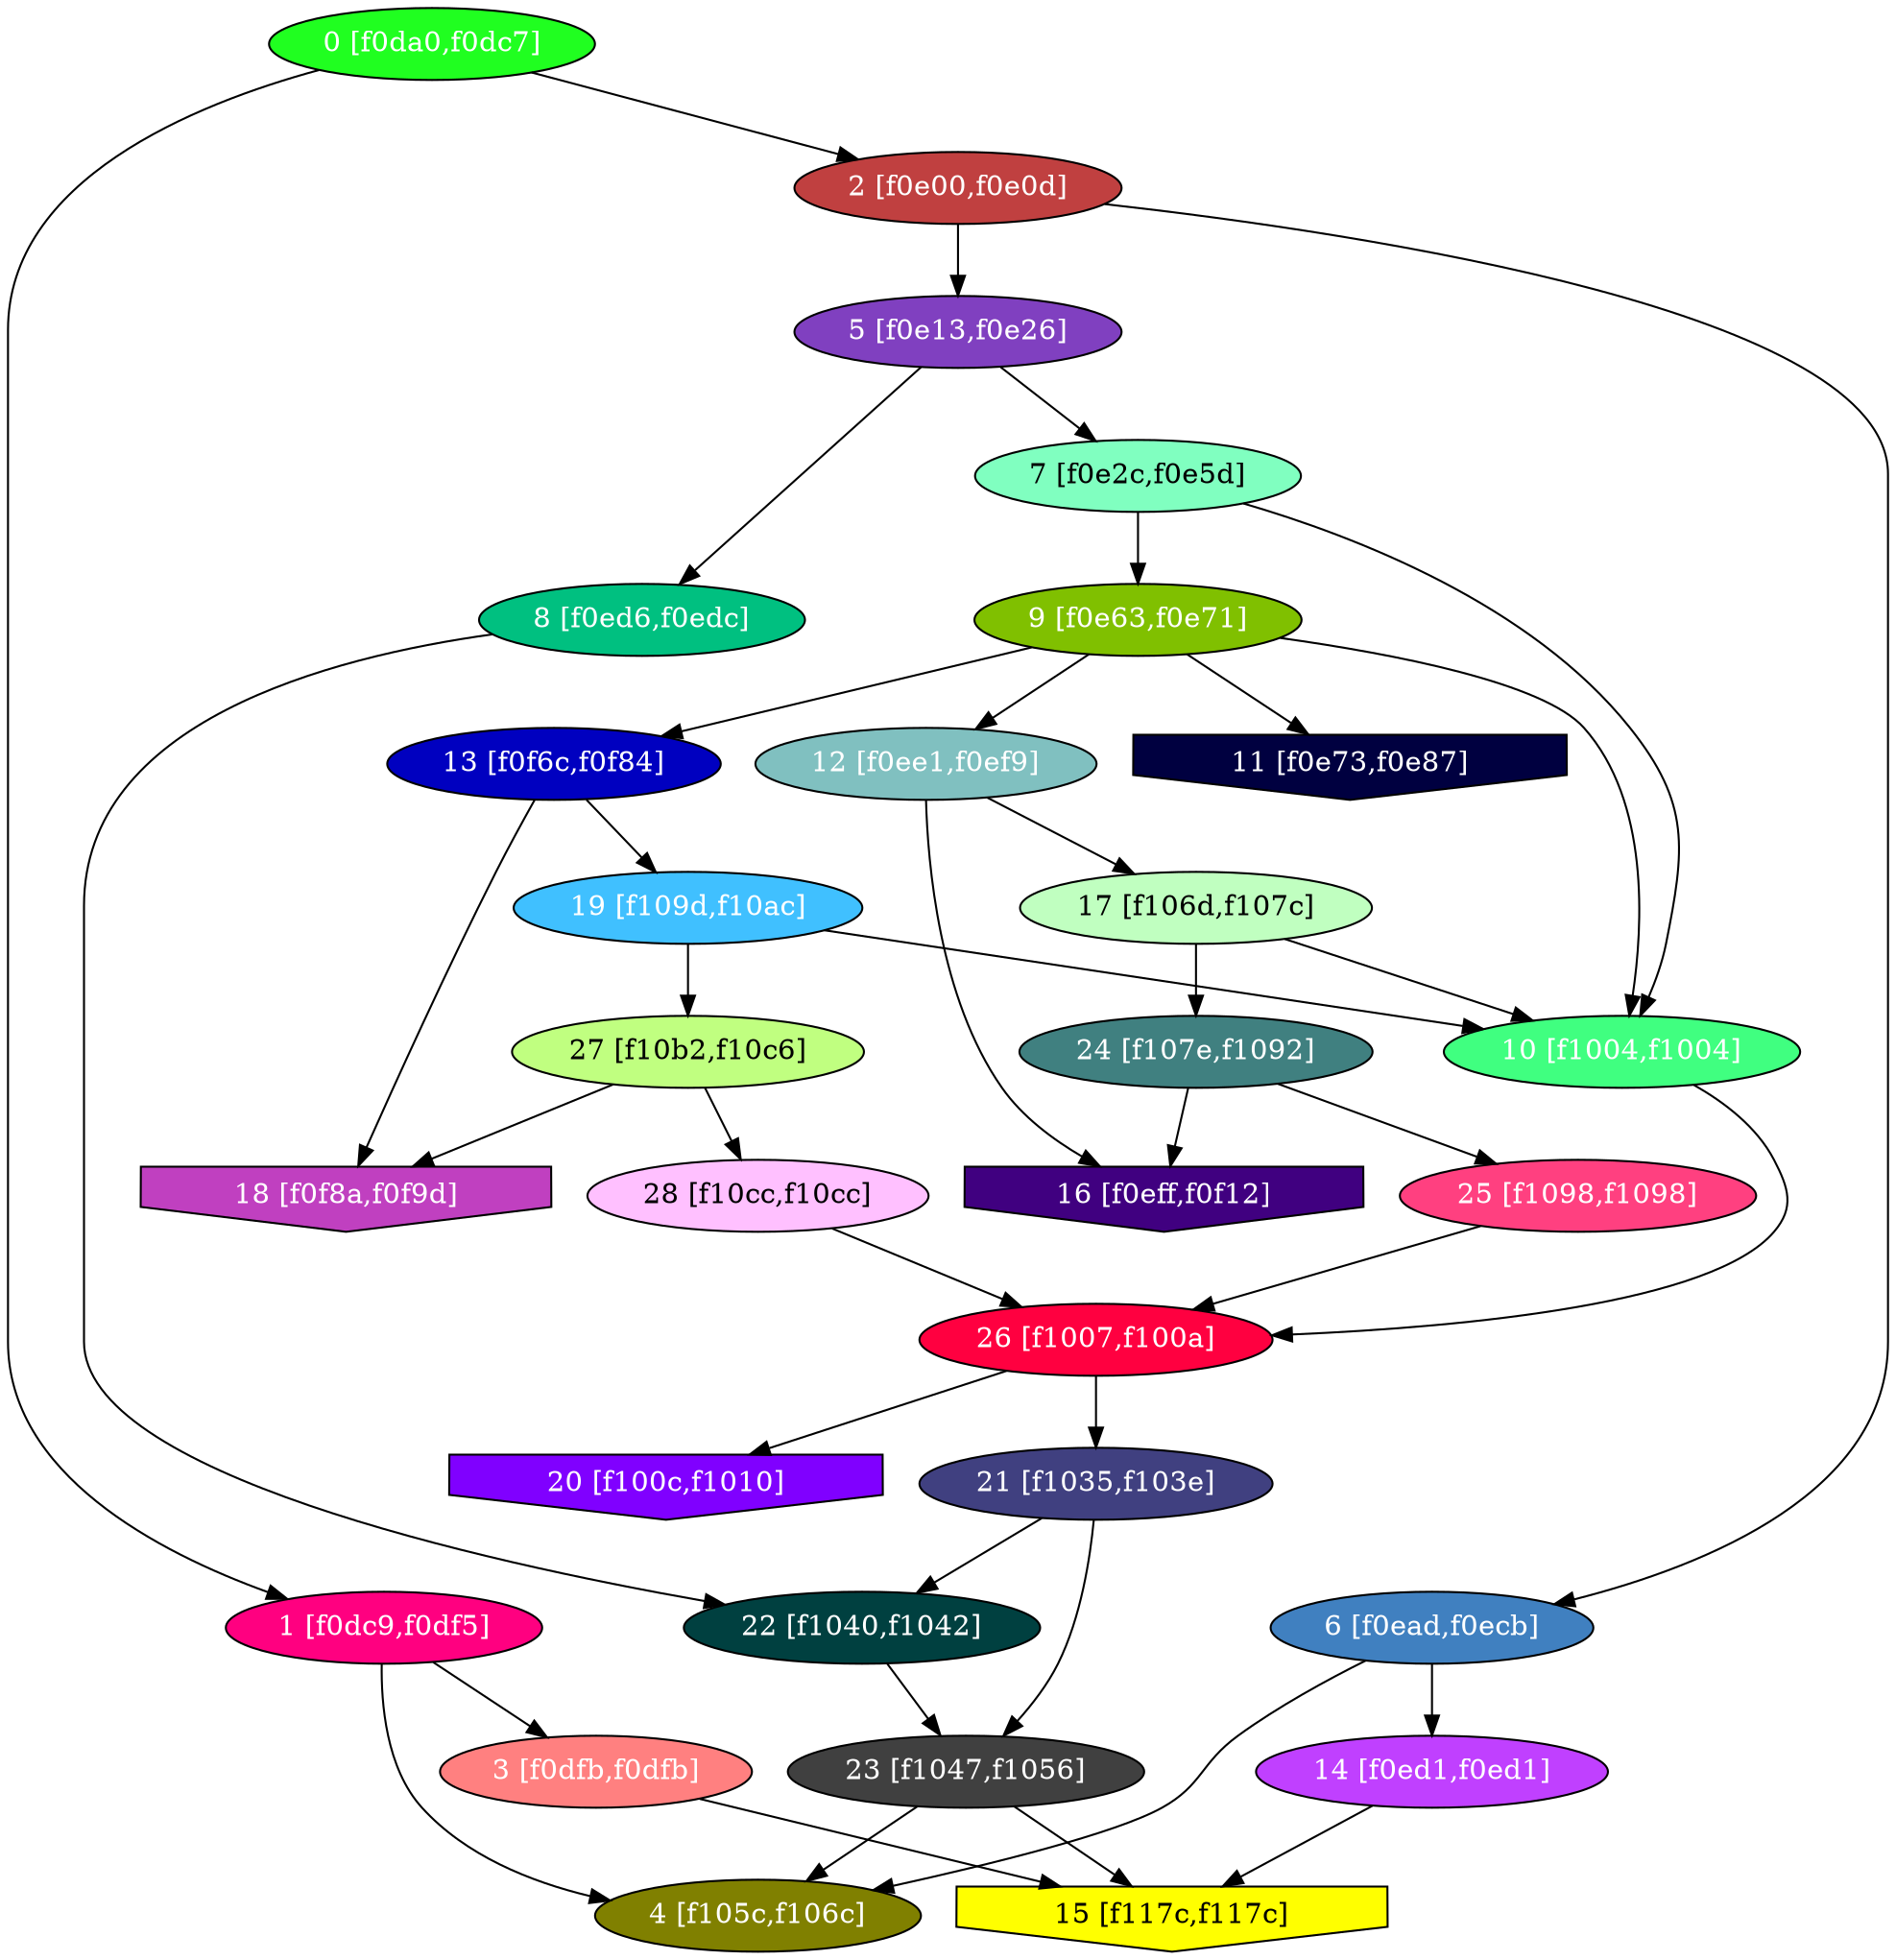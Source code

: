 diGraph libnss3{
	libnss3_0  [style=filled fillcolor="#20FF20" fontcolor="#ffffff" shape=oval label="0 [f0da0,f0dc7]"]
	libnss3_1  [style=filled fillcolor="#FF0080" fontcolor="#ffffff" shape=oval label="1 [f0dc9,f0df5]"]
	libnss3_2  [style=filled fillcolor="#C04040" fontcolor="#ffffff" shape=oval label="2 [f0e00,f0e0d]"]
	libnss3_3  [style=filled fillcolor="#FF8080" fontcolor="#ffffff" shape=oval label="3 [f0dfb,f0dfb]"]
	libnss3_4  [style=filled fillcolor="#808000" fontcolor="#ffffff" shape=oval label="4 [f105c,f106c]"]
	libnss3_5  [style=filled fillcolor="#8040C0" fontcolor="#ffffff" shape=oval label="5 [f0e13,f0e26]"]
	libnss3_6  [style=filled fillcolor="#4080C0" fontcolor="#ffffff" shape=oval label="6 [f0ead,f0ecb]"]
	libnss3_7  [style=filled fillcolor="#80FFC0" fontcolor="#000000" shape=oval label="7 [f0e2c,f0e5d]"]
	libnss3_8  [style=filled fillcolor="#00C080" fontcolor="#ffffff" shape=oval label="8 [f0ed6,f0edc]"]
	libnss3_9  [style=filled fillcolor="#80C000" fontcolor="#ffffff" shape=oval label="9 [f0e63,f0e71]"]
	libnss3_a  [style=filled fillcolor="#40FF80" fontcolor="#ffffff" shape=oval label="10 [f1004,f1004]"]
	libnss3_b  [style=filled fillcolor="#000040" fontcolor="#ffffff" shape=invhouse label="11 [f0e73,f0e87]"]
	libnss3_c  [style=filled fillcolor="#80C0C0" fontcolor="#ffffff" shape=oval label="12 [f0ee1,f0ef9]"]
	libnss3_d  [style=filled fillcolor="#0000C0" fontcolor="#ffffff" shape=oval label="13 [f0f6c,f0f84]"]
	libnss3_e  [style=filled fillcolor="#C040FF" fontcolor="#ffffff" shape=oval label="14 [f0ed1,f0ed1]"]
	libnss3_f  [style=filled fillcolor="#FFFF00" fontcolor="#000000" shape=invhouse label="15 [f117c,f117c]"]
	libnss3_10  [style=filled fillcolor="#400080" fontcolor="#ffffff" shape=invhouse label="16 [f0eff,f0f12]"]
	libnss3_11  [style=filled fillcolor="#C0FFC0" fontcolor="#000000" shape=oval label="17 [f106d,f107c]"]
	libnss3_12  [style=filled fillcolor="#C040C0" fontcolor="#ffffff" shape=invhouse label="18 [f0f8a,f0f9d]"]
	libnss3_13  [style=filled fillcolor="#40C0FF" fontcolor="#ffffff" shape=oval label="19 [f109d,f10ac]"]
	libnss3_14  [style=filled fillcolor="#8000FF" fontcolor="#ffffff" shape=invhouse label="20 [f100c,f1010]"]
	libnss3_15  [style=filled fillcolor="#404080" fontcolor="#ffffff" shape=oval label="21 [f1035,f103e]"]
	libnss3_16  [style=filled fillcolor="#004040" fontcolor="#ffffff" shape=oval label="22 [f1040,f1042]"]
	libnss3_17  [style=filled fillcolor="#404040" fontcolor="#ffffff" shape=oval label="23 [f1047,f1056]"]
	libnss3_18  [style=filled fillcolor="#408080" fontcolor="#ffffff" shape=oval label="24 [f107e,f1092]"]
	libnss3_19  [style=filled fillcolor="#FF4080" fontcolor="#ffffff" shape=oval label="25 [f1098,f1098]"]
	libnss3_1a  [style=filled fillcolor="#FF0040" fontcolor="#ffffff" shape=oval label="26 [f1007,f100a]"]
	libnss3_1b  [style=filled fillcolor="#C0FF80" fontcolor="#000000" shape=oval label="27 [f10b2,f10c6]"]
	libnss3_1c  [style=filled fillcolor="#FFC0FF" fontcolor="#000000" shape=oval label="28 [f10cc,f10cc]"]

	libnss3_0 -> libnss3_1
	libnss3_0 -> libnss3_2
	libnss3_1 -> libnss3_3
	libnss3_1 -> libnss3_4
	libnss3_2 -> libnss3_5
	libnss3_2 -> libnss3_6
	libnss3_3 -> libnss3_f
	libnss3_5 -> libnss3_7
	libnss3_5 -> libnss3_8
	libnss3_6 -> libnss3_4
	libnss3_6 -> libnss3_e
	libnss3_7 -> libnss3_9
	libnss3_7 -> libnss3_a
	libnss3_8 -> libnss3_16
	libnss3_9 -> libnss3_a
	libnss3_9 -> libnss3_b
	libnss3_9 -> libnss3_c
	libnss3_9 -> libnss3_d
	libnss3_a -> libnss3_1a
	libnss3_c -> libnss3_10
	libnss3_c -> libnss3_11
	libnss3_d -> libnss3_12
	libnss3_d -> libnss3_13
	libnss3_e -> libnss3_f
	libnss3_11 -> libnss3_a
	libnss3_11 -> libnss3_18
	libnss3_13 -> libnss3_a
	libnss3_13 -> libnss3_1b
	libnss3_15 -> libnss3_16
	libnss3_15 -> libnss3_17
	libnss3_16 -> libnss3_17
	libnss3_17 -> libnss3_4
	libnss3_17 -> libnss3_f
	libnss3_18 -> libnss3_10
	libnss3_18 -> libnss3_19
	libnss3_19 -> libnss3_1a
	libnss3_1a -> libnss3_14
	libnss3_1a -> libnss3_15
	libnss3_1b -> libnss3_12
	libnss3_1b -> libnss3_1c
	libnss3_1c -> libnss3_1a
}